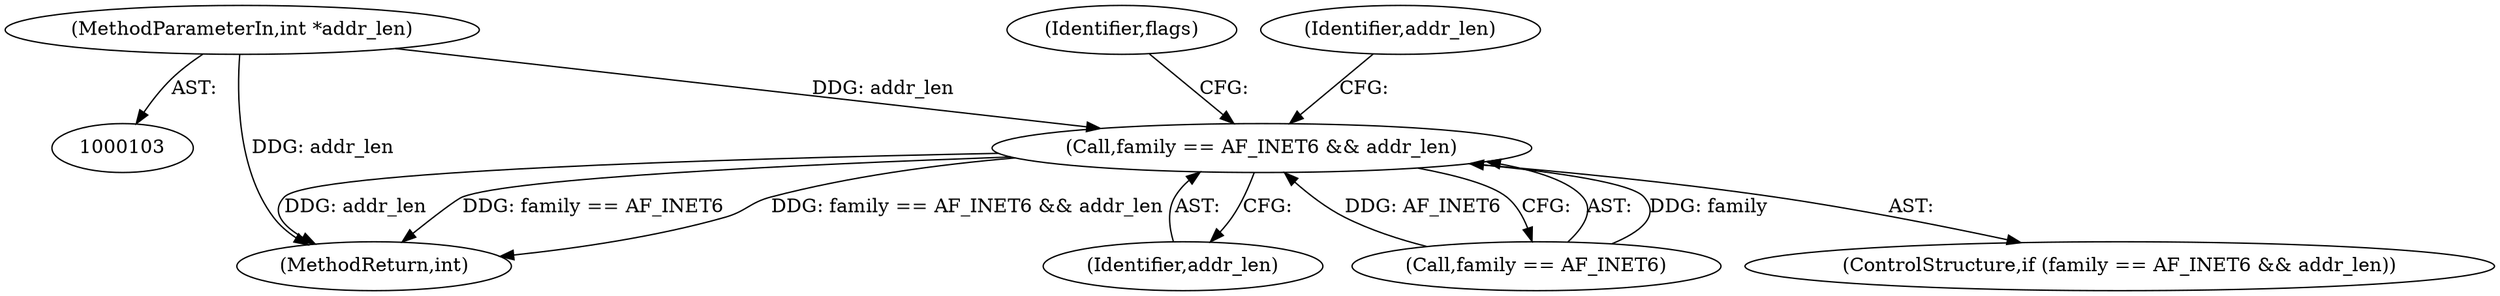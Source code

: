 digraph "0_linux_bceaa90240b6019ed73b49965eac7d167610be69_0@pointer" {
"1000110" [label="(MethodParameterIn,int *addr_len)"];
"1000158" [label="(Call,family == AF_INET6 && addr_len)"];
"1000165" [label="(Identifier,addr_len)"];
"1000110" [label="(MethodParameterIn,int *addr_len)"];
"1000171" [label="(Identifier,flags)"];
"1000158" [label="(Call,family == AF_INET6 && addr_len)"];
"1000157" [label="(ControlStructure,if (family == AF_INET6 && addr_len))"];
"1000162" [label="(Identifier,addr_len)"];
"1000384" [label="(MethodReturn,int)"];
"1000159" [label="(Call,family == AF_INET6)"];
"1000110" -> "1000103"  [label="AST: "];
"1000110" -> "1000384"  [label="DDG: addr_len"];
"1000110" -> "1000158"  [label="DDG: addr_len"];
"1000158" -> "1000157"  [label="AST: "];
"1000158" -> "1000159"  [label="CFG: "];
"1000158" -> "1000162"  [label="CFG: "];
"1000159" -> "1000158"  [label="AST: "];
"1000162" -> "1000158"  [label="AST: "];
"1000165" -> "1000158"  [label="CFG: "];
"1000171" -> "1000158"  [label="CFG: "];
"1000158" -> "1000384"  [label="DDG: family == AF_INET6"];
"1000158" -> "1000384"  [label="DDG: family == AF_INET6 && addr_len"];
"1000158" -> "1000384"  [label="DDG: addr_len"];
"1000159" -> "1000158"  [label="DDG: family"];
"1000159" -> "1000158"  [label="DDG: AF_INET6"];
}

